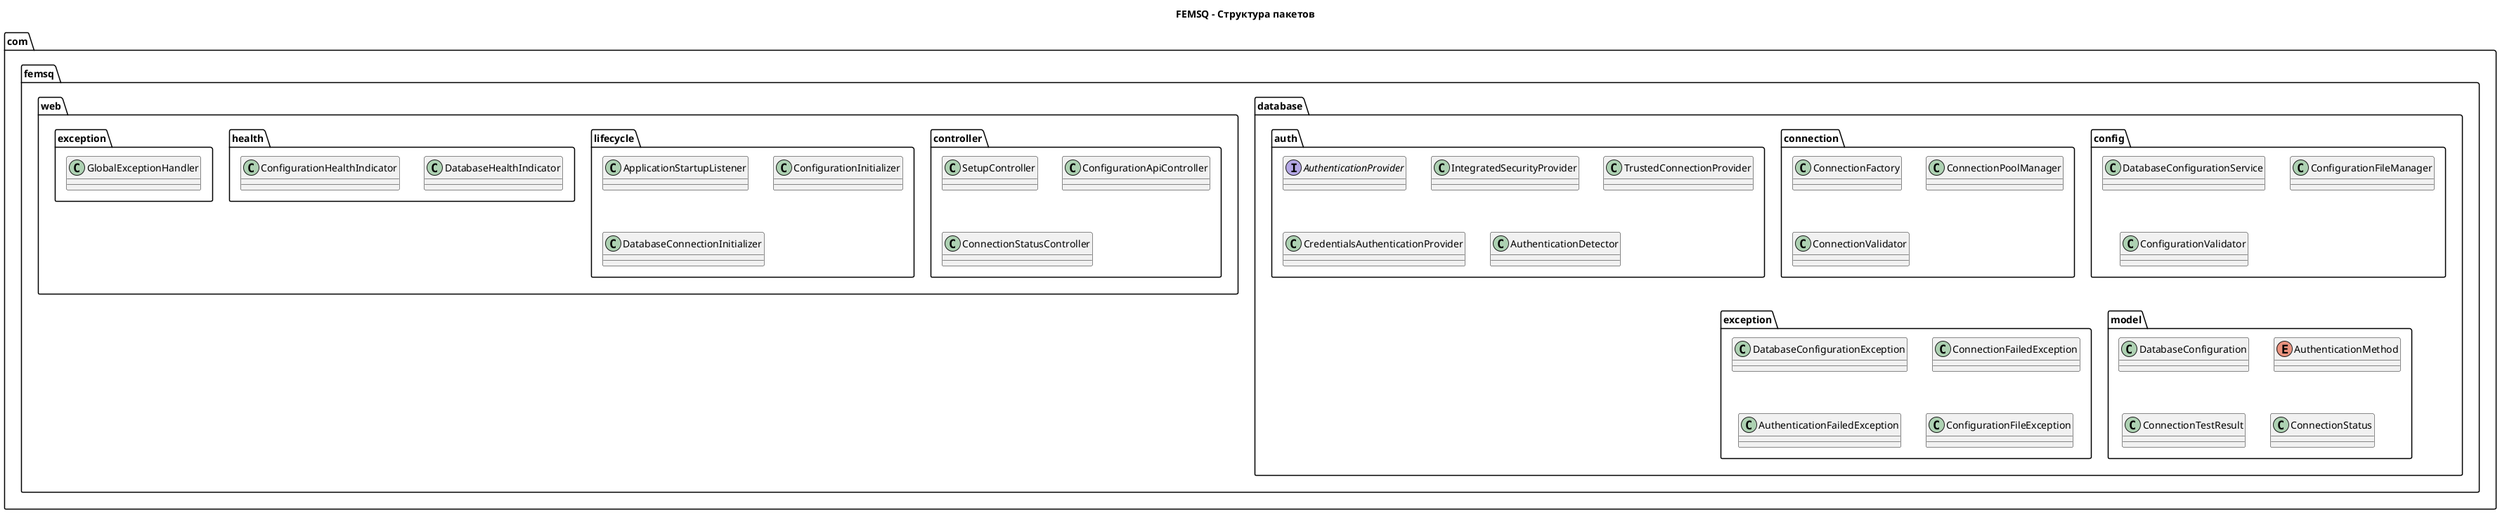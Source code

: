 @startuml Package Structure

title FEMSQ - Структура пакетов

package "com.femsq" {
  
  package "database" {
    package "config" {
      class DatabaseConfigurationService
      class ConfigurationFileManager
      class ConfigurationValidator
    }
    
    package "connection" {
      class ConnectionFactory
      class ConnectionPoolManager
      class ConnectionValidator
    }
    
    package "auth" {
      interface AuthenticationProvider
      class IntegratedSecurityProvider
      class TrustedConnectionProvider
      class CredentialsAuthenticationProvider
      class AuthenticationDetector
    }
    
    package "model" {
      class DatabaseConfiguration
      enum AuthenticationMethod
      class ConnectionTestResult
      class ConnectionStatus
    }
    
    package "exception" {
      class DatabaseConfigurationException
      class ConnectionFailedException
      class AuthenticationFailedException
      class ConfigurationFileException
    }
  }
  
  package "web" {
    package "controller" {
      class SetupController
      class ConfigurationApiController
      class ConnectionStatusController
    }
    
    package "lifecycle" {
      class ApplicationStartupListener
      class ConfigurationInitializer
      class DatabaseConnectionInitializer
    }
    
    package "health" {
      class DatabaseHealthIndicator
      class ConfigurationHealthIndicator
    }
    
    package "exception" {
      class GlobalExceptionHandler
    }
  }
}

@enduml